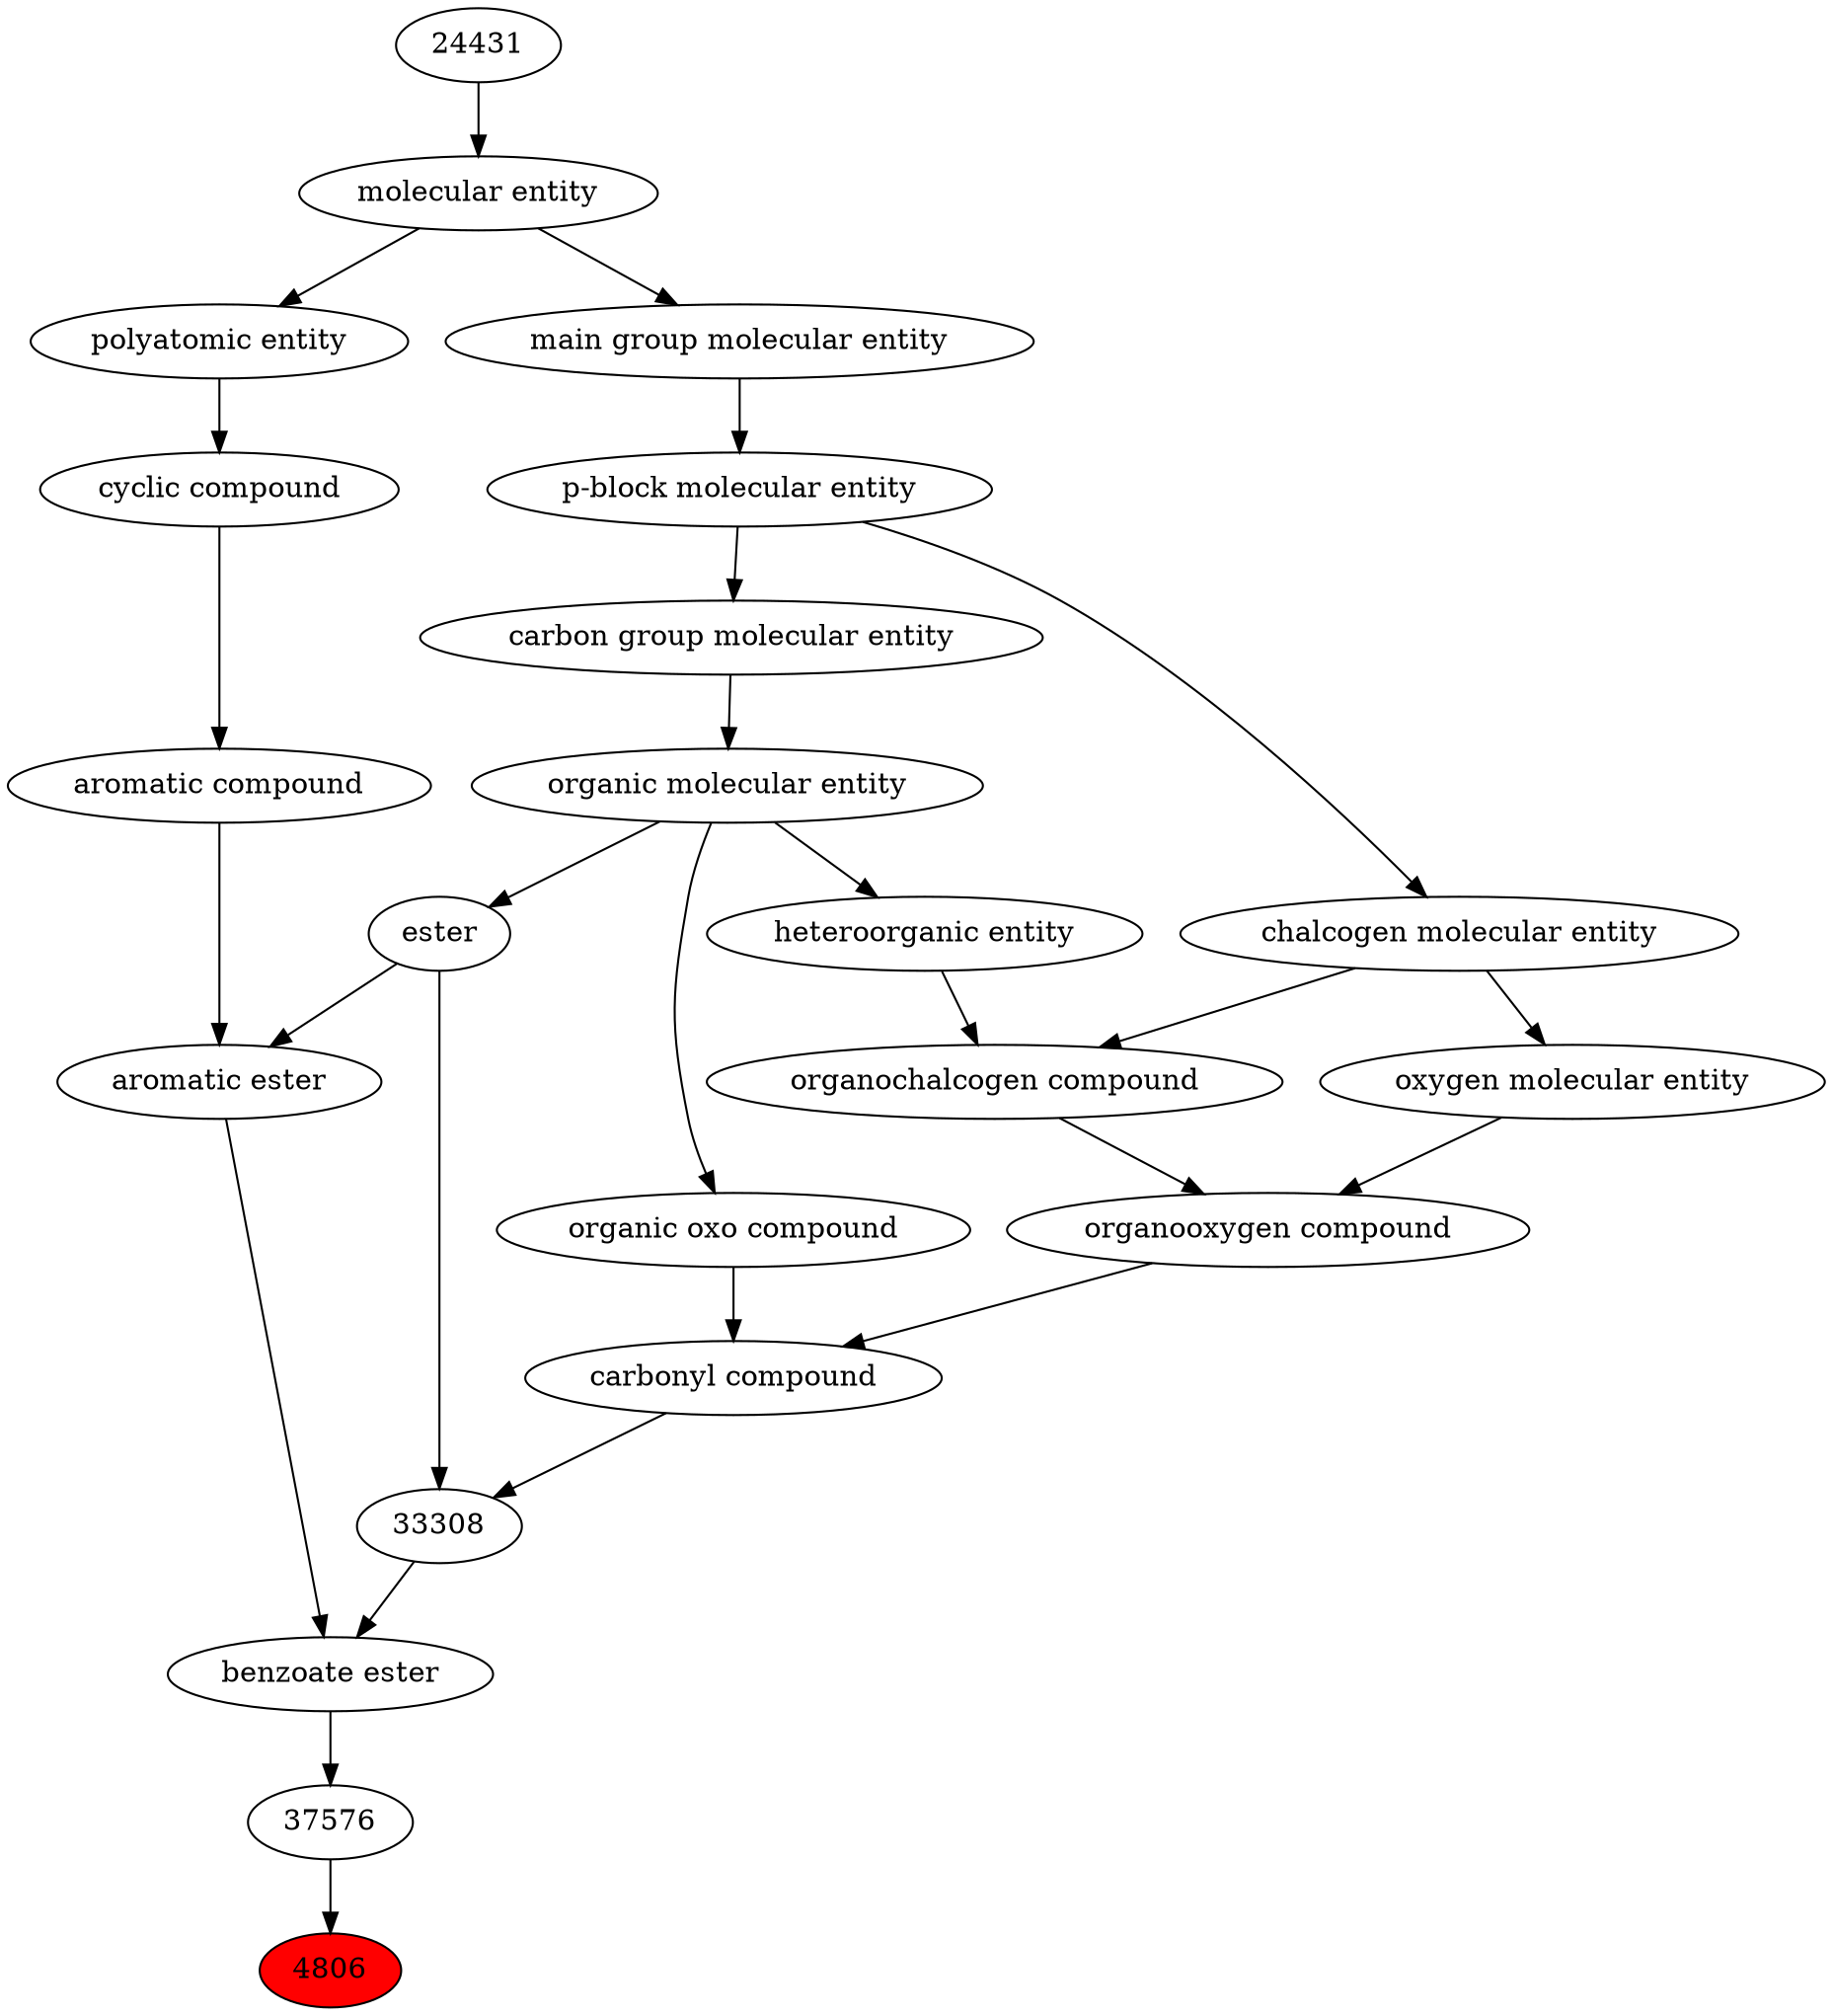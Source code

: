 digraph tree{ 
4806 [label="4806" fillcolor=red style=filled]
37576 -> 4806
37576 [label="37576"]
36054 -> 37576
36054 [label="benzoate ester"]
33308 -> 36054
62732 -> 36054
33308 [label="33308"]
36586 -> 33308
35701 -> 33308
62732 [label="aromatic ester"]
35701 -> 62732
33655 -> 62732
36586 [label="carbonyl compound"]
36587 -> 36586
36963 -> 36586
35701 [label="ester"]
50860 -> 35701
33655 [label="aromatic compound"]
33595 -> 33655
36587 [label="organic oxo compound"]
50860 -> 36587
36963 [label="organooxygen compound"]
36962 -> 36963
25806 -> 36963
50860 [label="organic molecular entity"]
33582 -> 50860
33595 [label="cyclic compound"]
36357 -> 33595
36962 [label="organochalcogen compound"]
33285 -> 36962
33304 -> 36962
25806 [label="oxygen molecular entity"]
33304 -> 25806
33582 [label="carbon group molecular entity"]
33675 -> 33582
36357 [label="polyatomic entity"]
23367 -> 36357
33285 [label="heteroorganic entity"]
50860 -> 33285
33304 [label="chalcogen molecular entity"]
33675 -> 33304
33675 [label="p-block molecular entity"]
33579 -> 33675
23367 [label="molecular entity"]
24431 -> 23367
33579 [label="main group molecular entity"]
23367 -> 33579
24431 [label="24431"]
}